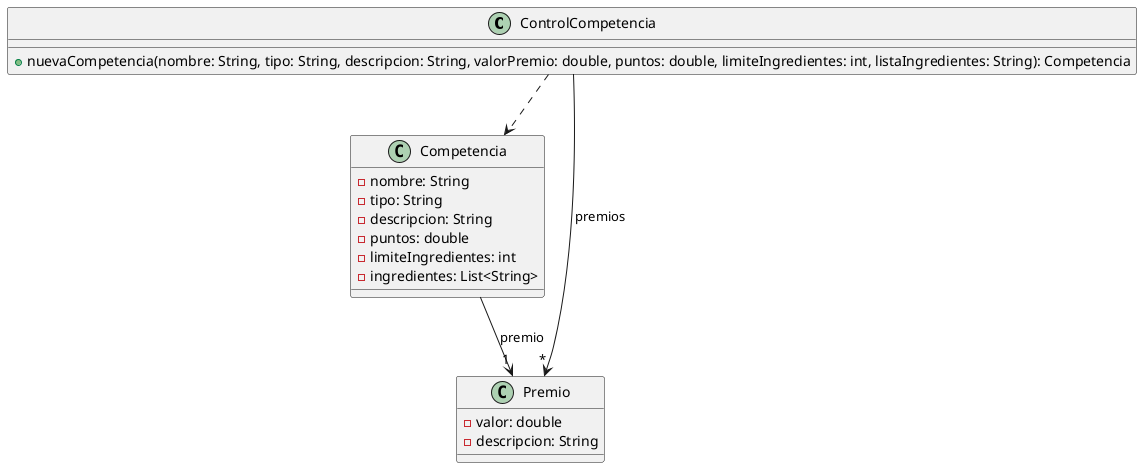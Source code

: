 @startuml Problema
class ControlCompetencia {
    + nuevaCompetencia(nombre: String, tipo: String, descripcion: String, valorPremio: double, puntos: double, limiteIngredientes: int, listaIngredientes: String): Competencia
}

class Competencia {
    - nombre: String
    - tipo: String
    - descripcion: String
    - puntos: double
    - limiteIngredientes: int
    - ingredientes: List<String>
}

class Premio {
    - valor: double
    - descripcion: String
}

ControlCompetencia ..> Competencia
ControlCompetencia --> "*" Premio : premios
Competencia --> "1" Premio : premio

@enduml
